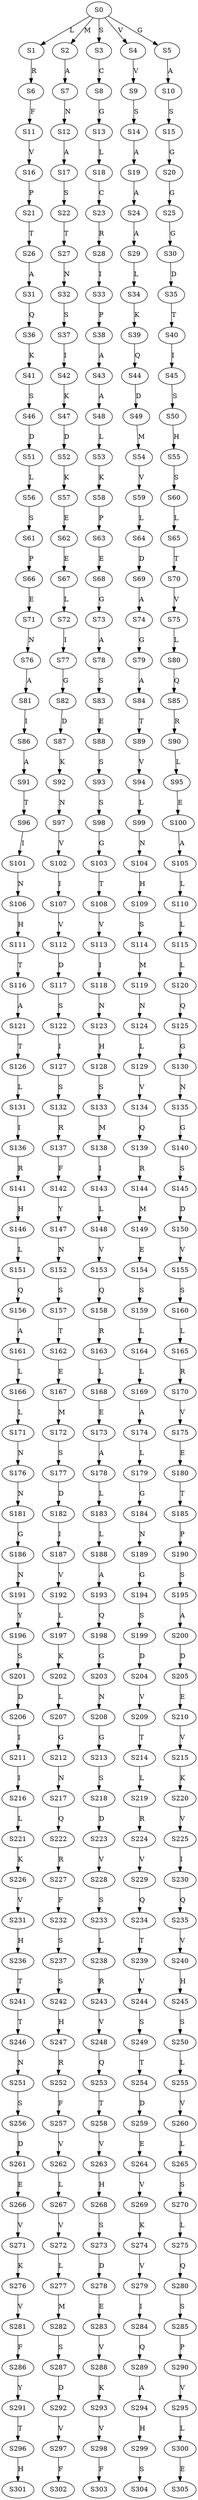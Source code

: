 strict digraph  {
	S0 -> S1 [ label = L ];
	S0 -> S2 [ label = M ];
	S0 -> S3 [ label = S ];
	S0 -> S4 [ label = V ];
	S0 -> S5 [ label = G ];
	S1 -> S6 [ label = R ];
	S2 -> S7 [ label = A ];
	S3 -> S8 [ label = C ];
	S4 -> S9 [ label = V ];
	S5 -> S10 [ label = A ];
	S6 -> S11 [ label = F ];
	S7 -> S12 [ label = N ];
	S8 -> S13 [ label = G ];
	S9 -> S14 [ label = S ];
	S10 -> S15 [ label = S ];
	S11 -> S16 [ label = V ];
	S12 -> S17 [ label = A ];
	S13 -> S18 [ label = L ];
	S14 -> S19 [ label = A ];
	S15 -> S20 [ label = G ];
	S16 -> S21 [ label = P ];
	S17 -> S22 [ label = S ];
	S18 -> S23 [ label = C ];
	S19 -> S24 [ label = A ];
	S20 -> S25 [ label = G ];
	S21 -> S26 [ label = T ];
	S22 -> S27 [ label = T ];
	S23 -> S28 [ label = R ];
	S24 -> S29 [ label = A ];
	S25 -> S30 [ label = G ];
	S26 -> S31 [ label = A ];
	S27 -> S32 [ label = N ];
	S28 -> S33 [ label = I ];
	S29 -> S34 [ label = L ];
	S30 -> S35 [ label = D ];
	S31 -> S36 [ label = Q ];
	S32 -> S37 [ label = S ];
	S33 -> S38 [ label = P ];
	S34 -> S39 [ label = K ];
	S35 -> S40 [ label = T ];
	S36 -> S41 [ label = K ];
	S37 -> S42 [ label = I ];
	S38 -> S43 [ label = A ];
	S39 -> S44 [ label = Q ];
	S40 -> S45 [ label = I ];
	S41 -> S46 [ label = S ];
	S42 -> S47 [ label = K ];
	S43 -> S48 [ label = A ];
	S44 -> S49 [ label = D ];
	S45 -> S50 [ label = S ];
	S46 -> S51 [ label = D ];
	S47 -> S52 [ label = D ];
	S48 -> S53 [ label = L ];
	S49 -> S54 [ label = M ];
	S50 -> S55 [ label = H ];
	S51 -> S56 [ label = L ];
	S52 -> S57 [ label = K ];
	S53 -> S58 [ label = K ];
	S54 -> S59 [ label = V ];
	S55 -> S60 [ label = S ];
	S56 -> S61 [ label = S ];
	S57 -> S62 [ label = E ];
	S58 -> S63 [ label = P ];
	S59 -> S64 [ label = L ];
	S60 -> S65 [ label = L ];
	S61 -> S66 [ label = P ];
	S62 -> S67 [ label = E ];
	S63 -> S68 [ label = E ];
	S64 -> S69 [ label = D ];
	S65 -> S70 [ label = T ];
	S66 -> S71 [ label = E ];
	S67 -> S72 [ label = L ];
	S68 -> S73 [ label = G ];
	S69 -> S74 [ label = A ];
	S70 -> S75 [ label = V ];
	S71 -> S76 [ label = N ];
	S72 -> S77 [ label = I ];
	S73 -> S78 [ label = A ];
	S74 -> S79 [ label = G ];
	S75 -> S80 [ label = L ];
	S76 -> S81 [ label = A ];
	S77 -> S82 [ label = G ];
	S78 -> S83 [ label = S ];
	S79 -> S84 [ label = A ];
	S80 -> S85 [ label = Q ];
	S81 -> S86 [ label = I ];
	S82 -> S87 [ label = D ];
	S83 -> S88 [ label = E ];
	S84 -> S89 [ label = T ];
	S85 -> S90 [ label = R ];
	S86 -> S91 [ label = A ];
	S87 -> S92 [ label = K ];
	S88 -> S93 [ label = S ];
	S89 -> S94 [ label = V ];
	S90 -> S95 [ label = L ];
	S91 -> S96 [ label = T ];
	S92 -> S97 [ label = N ];
	S93 -> S98 [ label = S ];
	S94 -> S99 [ label = L ];
	S95 -> S100 [ label = E ];
	S96 -> S101 [ label = I ];
	S97 -> S102 [ label = V ];
	S98 -> S103 [ label = G ];
	S99 -> S104 [ label = N ];
	S100 -> S105 [ label = A ];
	S101 -> S106 [ label = N ];
	S102 -> S107 [ label = I ];
	S103 -> S108 [ label = T ];
	S104 -> S109 [ label = H ];
	S105 -> S110 [ label = L ];
	S106 -> S111 [ label = H ];
	S107 -> S112 [ label = V ];
	S108 -> S113 [ label = V ];
	S109 -> S114 [ label = S ];
	S110 -> S115 [ label = L ];
	S111 -> S116 [ label = T ];
	S112 -> S117 [ label = D ];
	S113 -> S118 [ label = I ];
	S114 -> S119 [ label = M ];
	S115 -> S120 [ label = L ];
	S116 -> S121 [ label = A ];
	S117 -> S122 [ label = S ];
	S118 -> S123 [ label = N ];
	S119 -> S124 [ label = N ];
	S120 -> S125 [ label = Q ];
	S121 -> S126 [ label = T ];
	S122 -> S127 [ label = I ];
	S123 -> S128 [ label = H ];
	S124 -> S129 [ label = L ];
	S125 -> S130 [ label = G ];
	S126 -> S131 [ label = L ];
	S127 -> S132 [ label = S ];
	S128 -> S133 [ label = S ];
	S129 -> S134 [ label = V ];
	S130 -> S135 [ label = N ];
	S131 -> S136 [ label = I ];
	S132 -> S137 [ label = R ];
	S133 -> S138 [ label = M ];
	S134 -> S139 [ label = Q ];
	S135 -> S140 [ label = G ];
	S136 -> S141 [ label = R ];
	S137 -> S142 [ label = F ];
	S138 -> S143 [ label = I ];
	S139 -> S144 [ label = R ];
	S140 -> S145 [ label = S ];
	S141 -> S146 [ label = H ];
	S142 -> S147 [ label = Y ];
	S143 -> S148 [ label = L ];
	S144 -> S149 [ label = M ];
	S145 -> S150 [ label = D ];
	S146 -> S151 [ label = L ];
	S147 -> S152 [ label = N ];
	S148 -> S153 [ label = V ];
	S149 -> S154 [ label = E ];
	S150 -> S155 [ label = V ];
	S151 -> S156 [ label = Q ];
	S152 -> S157 [ label = S ];
	S153 -> S158 [ label = Q ];
	S154 -> S159 [ label = S ];
	S155 -> S160 [ label = S ];
	S156 -> S161 [ label = A ];
	S157 -> S162 [ label = T ];
	S158 -> S163 [ label = R ];
	S159 -> S164 [ label = L ];
	S160 -> S165 [ label = L ];
	S161 -> S166 [ label = L ];
	S162 -> S167 [ label = E ];
	S163 -> S168 [ label = L ];
	S164 -> S169 [ label = L ];
	S165 -> S170 [ label = R ];
	S166 -> S171 [ label = L ];
	S167 -> S172 [ label = M ];
	S168 -> S173 [ label = E ];
	S169 -> S174 [ label = A ];
	S170 -> S175 [ label = V ];
	S171 -> S176 [ label = N ];
	S172 -> S177 [ label = S ];
	S173 -> S178 [ label = A ];
	S174 -> S179 [ label = L ];
	S175 -> S180 [ label = E ];
	S176 -> S181 [ label = N ];
	S177 -> S182 [ label = D ];
	S178 -> S183 [ label = L ];
	S179 -> S184 [ label = G ];
	S180 -> S185 [ label = T ];
	S181 -> S186 [ label = G ];
	S182 -> S187 [ label = I ];
	S183 -> S188 [ label = L ];
	S184 -> S189 [ label = N ];
	S185 -> S190 [ label = P ];
	S186 -> S191 [ label = N ];
	S187 -> S192 [ label = V ];
	S188 -> S193 [ label = A ];
	S189 -> S194 [ label = G ];
	S190 -> S195 [ label = S ];
	S191 -> S196 [ label = Y ];
	S192 -> S197 [ label = L ];
	S193 -> S198 [ label = Q ];
	S194 -> S199 [ label = S ];
	S195 -> S200 [ label = A ];
	S196 -> S201 [ label = S ];
	S197 -> S202 [ label = K ];
	S198 -> S203 [ label = G ];
	S199 -> S204 [ label = D ];
	S200 -> S205 [ label = D ];
	S201 -> S206 [ label = D ];
	S202 -> S207 [ label = L ];
	S203 -> S208 [ label = N ];
	S204 -> S209 [ label = V ];
	S205 -> S210 [ label = E ];
	S206 -> S211 [ label = I ];
	S207 -> S212 [ label = G ];
	S208 -> S213 [ label = G ];
	S209 -> S214 [ label = T ];
	S210 -> S215 [ label = V ];
	S211 -> S216 [ label = I ];
	S212 -> S217 [ label = N ];
	S213 -> S218 [ label = S ];
	S214 -> S219 [ label = L ];
	S215 -> S220 [ label = K ];
	S216 -> S221 [ label = L ];
	S217 -> S222 [ label = Q ];
	S218 -> S223 [ label = D ];
	S219 -> S224 [ label = R ];
	S220 -> S225 [ label = V ];
	S221 -> S226 [ label = K ];
	S222 -> S227 [ label = R ];
	S223 -> S228 [ label = V ];
	S224 -> S229 [ label = V ];
	S225 -> S230 [ label = I ];
	S226 -> S231 [ label = V ];
	S227 -> S232 [ label = F ];
	S228 -> S233 [ label = S ];
	S229 -> S234 [ label = Q ];
	S230 -> S235 [ label = Q ];
	S231 -> S236 [ label = H ];
	S232 -> S237 [ label = S ];
	S233 -> S238 [ label = L ];
	S234 -> S239 [ label = T ];
	S235 -> S240 [ label = V ];
	S236 -> S241 [ label = T ];
	S237 -> S242 [ label = S ];
	S238 -> S243 [ label = R ];
	S239 -> S244 [ label = V ];
	S240 -> S245 [ label = H ];
	S241 -> S246 [ label = T ];
	S242 -> S247 [ label = H ];
	S243 -> S248 [ label = V ];
	S244 -> S249 [ label = S ];
	S245 -> S250 [ label = S ];
	S246 -> S251 [ label = N ];
	S247 -> S252 [ label = R ];
	S248 -> S253 [ label = Q ];
	S249 -> S254 [ label = T ];
	S250 -> S255 [ label = L ];
	S251 -> S256 [ label = S ];
	S252 -> S257 [ label = F ];
	S253 -> S258 [ label = T ];
	S254 -> S259 [ label = D ];
	S255 -> S260 [ label = V ];
	S256 -> S261 [ label = D ];
	S257 -> S262 [ label = V ];
	S258 -> S263 [ label = V ];
	S259 -> S264 [ label = E ];
	S260 -> S265 [ label = L ];
	S261 -> S266 [ label = E ];
	S262 -> S267 [ label = L ];
	S263 -> S268 [ label = H ];
	S264 -> S269 [ label = V ];
	S265 -> S270 [ label = S ];
	S266 -> S271 [ label = V ];
	S267 -> S272 [ label = V ];
	S268 -> S273 [ label = S ];
	S269 -> S274 [ label = K ];
	S270 -> S275 [ label = L ];
	S271 -> S276 [ label = K ];
	S272 -> S277 [ label = L ];
	S273 -> S278 [ label = D ];
	S274 -> S279 [ label = V ];
	S275 -> S280 [ label = Q ];
	S276 -> S281 [ label = V ];
	S277 -> S282 [ label = M ];
	S278 -> S283 [ label = E ];
	S279 -> S284 [ label = I ];
	S280 -> S285 [ label = S ];
	S281 -> S286 [ label = F ];
	S282 -> S287 [ label = S ];
	S283 -> S288 [ label = V ];
	S284 -> S289 [ label = Q ];
	S285 -> S290 [ label = P ];
	S286 -> S291 [ label = Y ];
	S287 -> S292 [ label = D ];
	S288 -> S293 [ label = K ];
	S289 -> S294 [ label = A ];
	S290 -> S295 [ label = V ];
	S291 -> S296 [ label = T ];
	S292 -> S297 [ label = V ];
	S293 -> S298 [ label = V ];
	S294 -> S299 [ label = H ];
	S295 -> S300 [ label = L ];
	S296 -> S301 [ label = H ];
	S297 -> S302 [ label = F ];
	S298 -> S303 [ label = F ];
	S299 -> S304 [ label = S ];
	S300 -> S305 [ label = E ];
}
